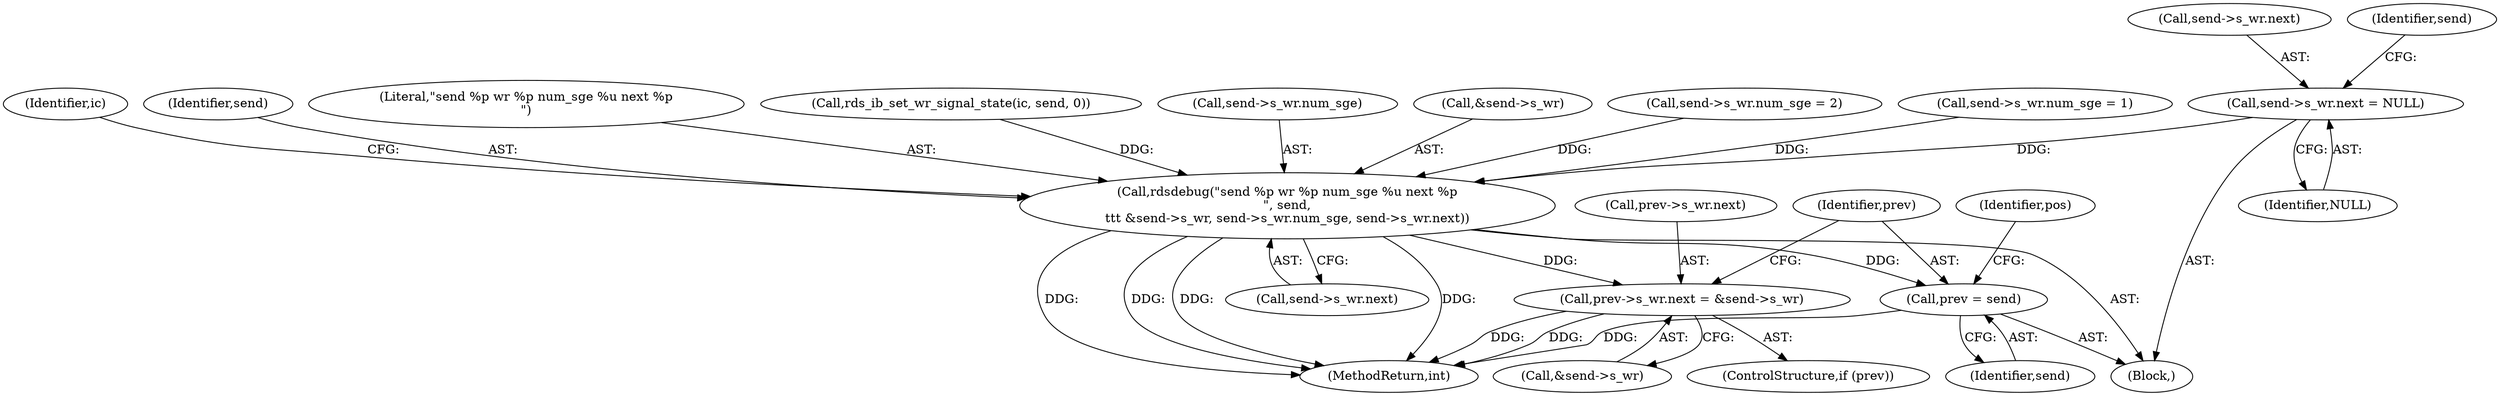 digraph "0_linux_6094628bfd94323fc1cea05ec2c6affd98c18f7f@pointer" {
"1000623" [label="(Call,send->s_wr.next = NULL)"];
"1000792" [label="(Call,rdsdebug(\"send %p wr %p num_sge %u next %p\n\", send,\n\t\t\t &send->s_wr, send->s_wr.num_sge, send->s_wr.next))"];
"1000839" [label="(Call,prev->s_wr.next = &send->s_wr)"];
"1000849" [label="(Call,prev = send)"];
"1000616" [label="(Call,send->s_wr.num_sge = 1)"];
"1000624" [label="(Call,send->s_wr.next)"];
"1000812" [label="(Identifier,ic)"];
"1001051" [label="(MethodReturn,int)"];
"1000794" [label="(Identifier,send)"];
"1000837" [label="(ControlStructure,if (prev))"];
"1000853" [label="(Identifier,pos)"];
"1000804" [label="(Call,send->s_wr.next)"];
"1000845" [label="(Call,&send->s_wr)"];
"1000793" [label="(Literal,\"send %p wr %p num_sge %u next %p\n\")"];
"1000757" [label="(Call,rds_ib_set_wr_signal_state(ic, send, 0))"];
"1000799" [label="(Call,send->s_wr.num_sge)"];
"1000792" [label="(Call,rdsdebug(\"send %p wr %p num_sge %u next %p\n\", send,\n\t\t\t &send->s_wr, send->s_wr.num_sge, send->s_wr.next))"];
"1000851" [label="(Identifier,send)"];
"1000629" [label="(Identifier,NULL)"];
"1000849" [label="(Call,prev = send)"];
"1000839" [label="(Call,prev->s_wr.next = &send->s_wr)"];
"1000597" [label="(Block,)"];
"1000840" [label="(Call,prev->s_wr.next)"];
"1000632" [label="(Identifier,send)"];
"1000623" [label="(Call,send->s_wr.next = NULL)"];
"1000795" [label="(Call,&send->s_wr)"];
"1000710" [label="(Call,send->s_wr.num_sge = 2)"];
"1000850" [label="(Identifier,prev)"];
"1000623" -> "1000597"  [label="AST: "];
"1000623" -> "1000629"  [label="CFG: "];
"1000624" -> "1000623"  [label="AST: "];
"1000629" -> "1000623"  [label="AST: "];
"1000632" -> "1000623"  [label="CFG: "];
"1000623" -> "1000792"  [label="DDG: "];
"1000792" -> "1000597"  [label="AST: "];
"1000792" -> "1000804"  [label="CFG: "];
"1000793" -> "1000792"  [label="AST: "];
"1000794" -> "1000792"  [label="AST: "];
"1000795" -> "1000792"  [label="AST: "];
"1000799" -> "1000792"  [label="AST: "];
"1000804" -> "1000792"  [label="AST: "];
"1000812" -> "1000792"  [label="CFG: "];
"1000792" -> "1001051"  [label="DDG: "];
"1000792" -> "1001051"  [label="DDG: "];
"1000792" -> "1001051"  [label="DDG: "];
"1000792" -> "1001051"  [label="DDG: "];
"1000757" -> "1000792"  [label="DDG: "];
"1000710" -> "1000792"  [label="DDG: "];
"1000616" -> "1000792"  [label="DDG: "];
"1000792" -> "1000839"  [label="DDG: "];
"1000792" -> "1000849"  [label="DDG: "];
"1000839" -> "1000837"  [label="AST: "];
"1000839" -> "1000845"  [label="CFG: "];
"1000840" -> "1000839"  [label="AST: "];
"1000845" -> "1000839"  [label="AST: "];
"1000850" -> "1000839"  [label="CFG: "];
"1000839" -> "1001051"  [label="DDG: "];
"1000839" -> "1001051"  [label="DDG: "];
"1000849" -> "1000597"  [label="AST: "];
"1000849" -> "1000851"  [label="CFG: "];
"1000850" -> "1000849"  [label="AST: "];
"1000851" -> "1000849"  [label="AST: "];
"1000853" -> "1000849"  [label="CFG: "];
"1000849" -> "1001051"  [label="DDG: "];
}
